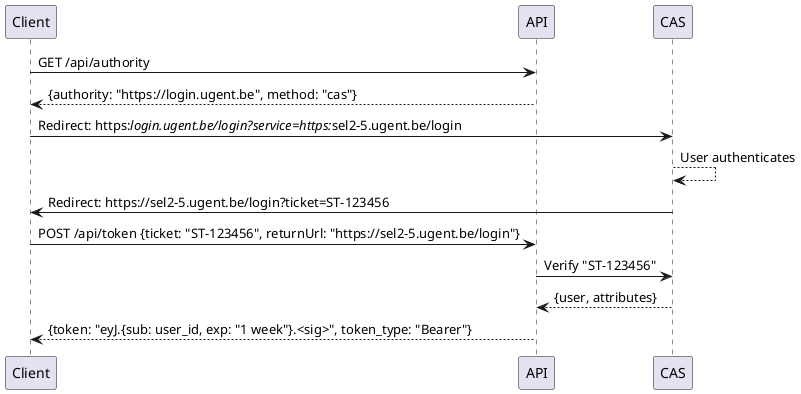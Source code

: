 @startuml
Client -> API: GET /api/authority
API --> Client: {authority: "https://login.ugent.be", method: "cas"}
Client -> CAS: Redirect: https://login.ugent.be/login?service=https://sel2-5.ugent.be/login
CAS --> CAS: User authenticates
CAS -> Client: Redirect: https://sel2-5.ugent.be/login?ticket=ST-123456
Client -> API: POST /api/token {ticket: "ST-123456", returnUrl: "https://sel2-5.ugent.be/login"}
API -> CAS: Verify "ST-123456"
CAS --> API: {user, attributes}
API --> Client: {token: "eyJ.{sub: user_id, exp: "1 week"}.<sig>", token_type: "Bearer"}
@endstartuml

